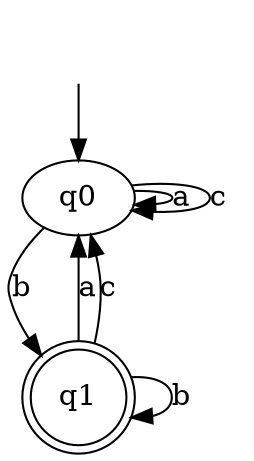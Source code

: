 digraph{
""[shape=none]
q1[shape=doublecircle]
""->q0
q0->q0[label=a]
q0->q1[label=b]
q0->q0[label=c]
q1->q0[label=a]
q1->q1[label=b]
q1->q0[label=c]
}